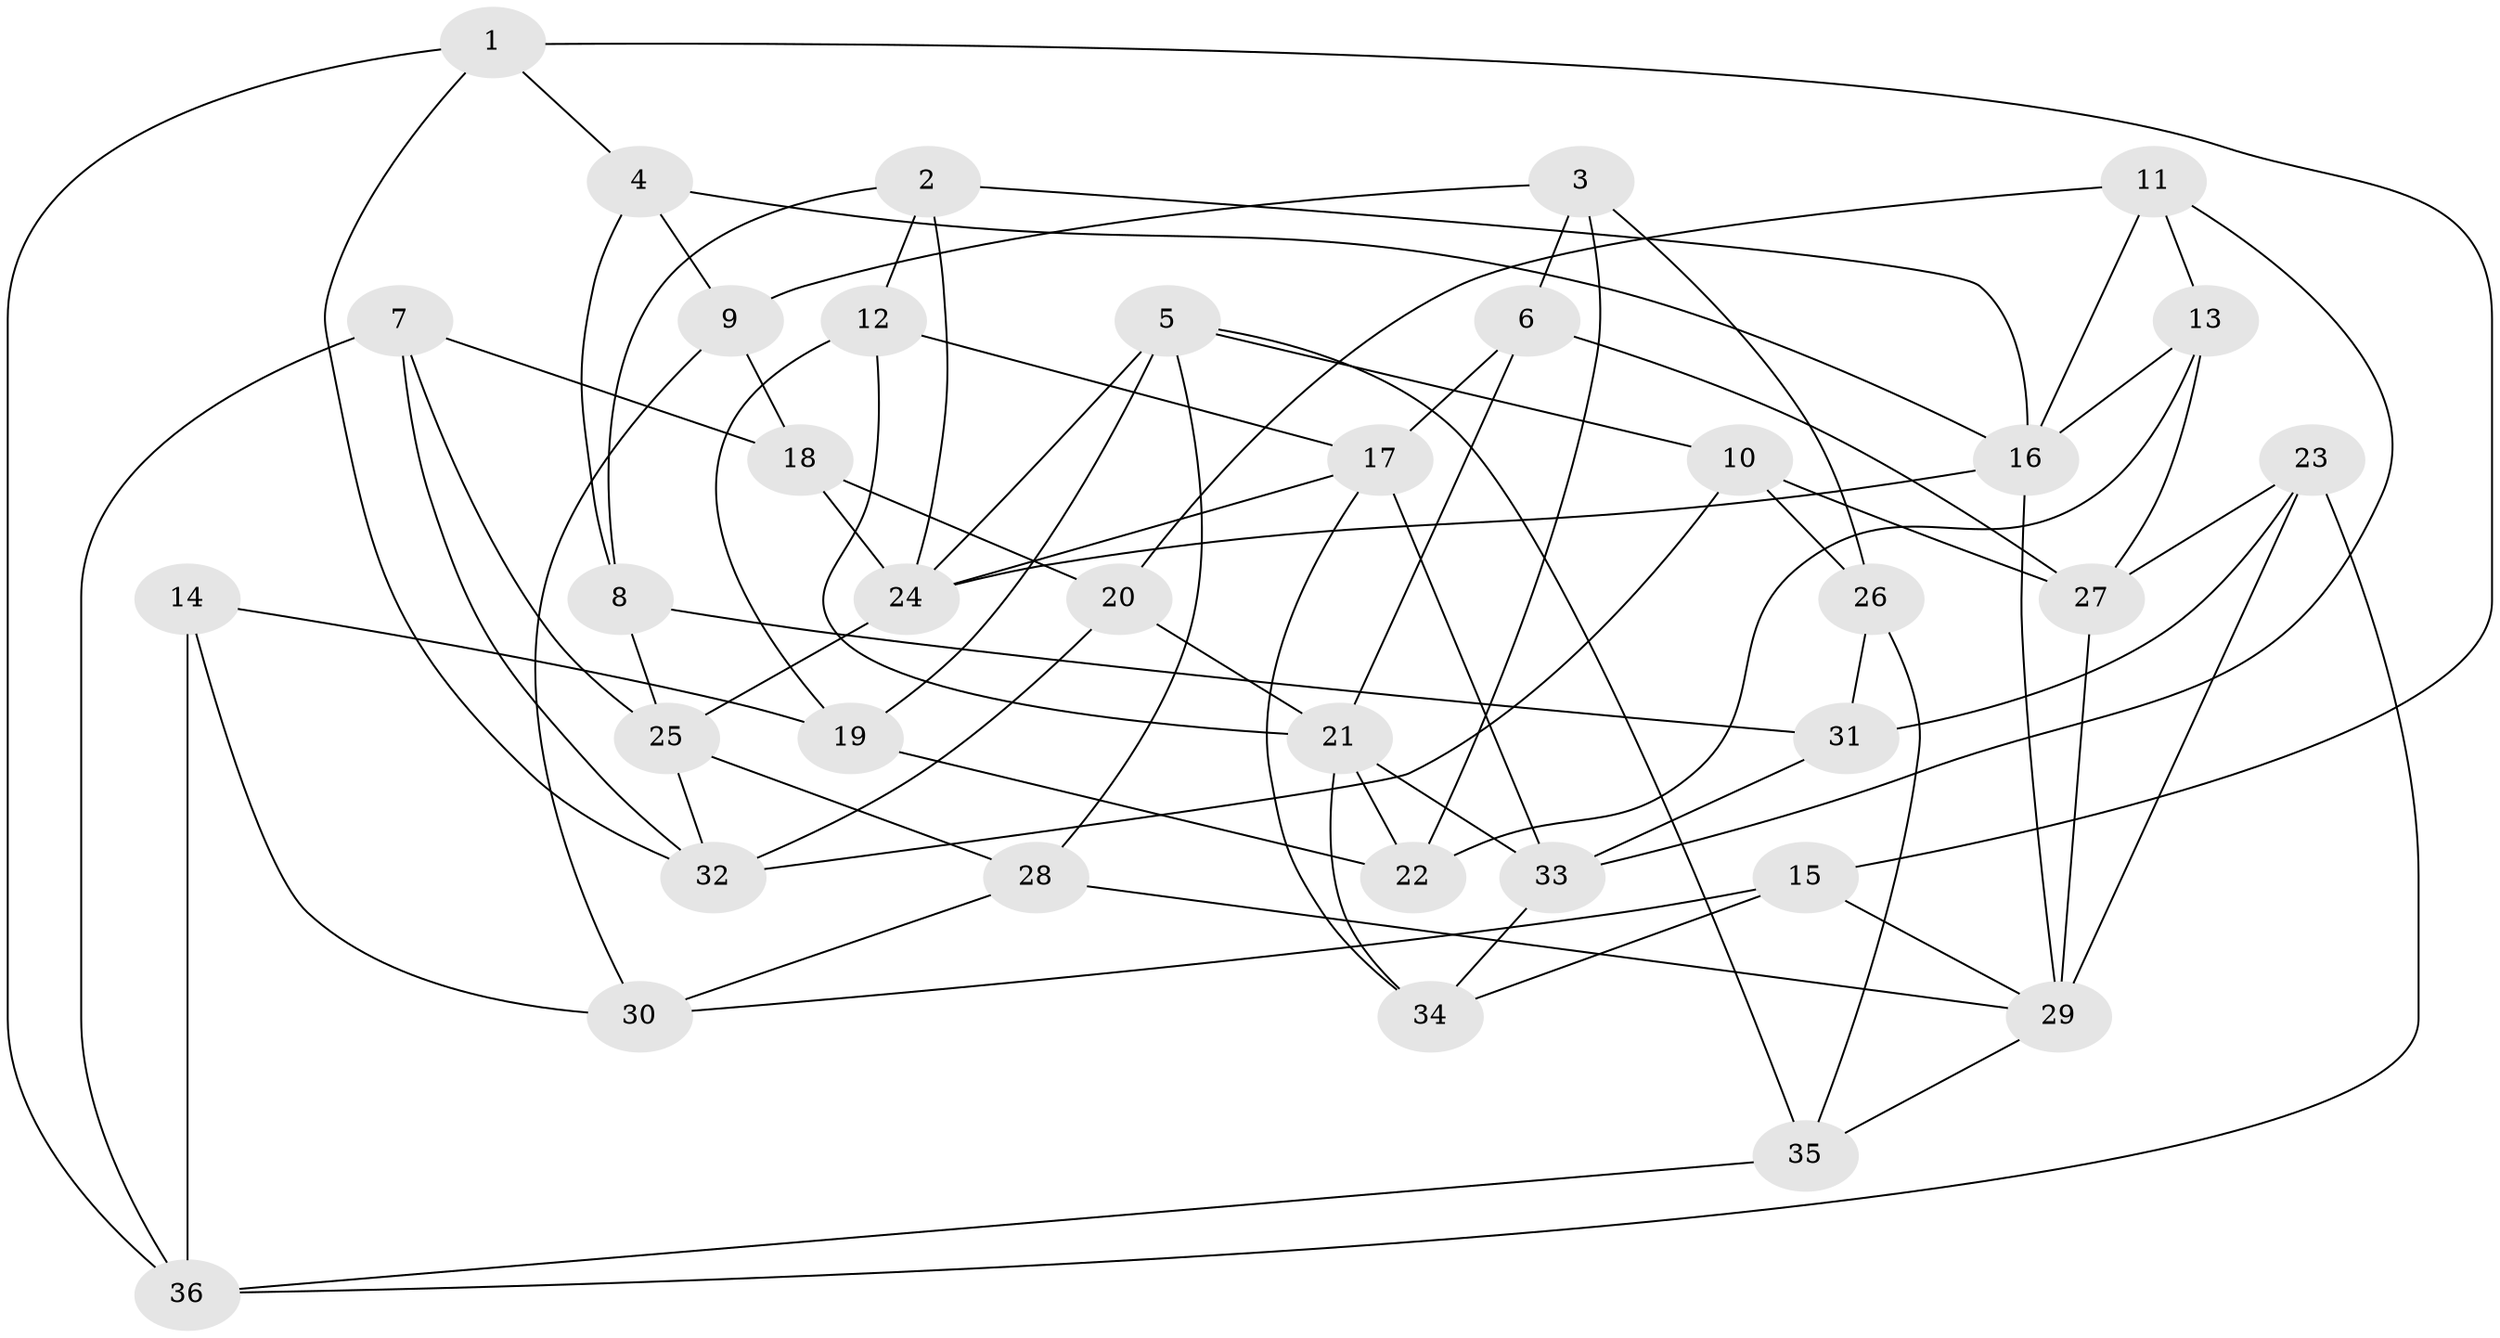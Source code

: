 // original degree distribution, {4: 1.0}
// Generated by graph-tools (version 1.1) at 2025/38/03/04/25 23:38:19]
// undirected, 36 vertices, 79 edges
graph export_dot {
  node [color=gray90,style=filled];
  1;
  2;
  3;
  4;
  5;
  6;
  7;
  8;
  9;
  10;
  11;
  12;
  13;
  14;
  15;
  16;
  17;
  18;
  19;
  20;
  21;
  22;
  23;
  24;
  25;
  26;
  27;
  28;
  29;
  30;
  31;
  32;
  33;
  34;
  35;
  36;
  1 -- 4 [weight=1.0];
  1 -- 15 [weight=1.0];
  1 -- 32 [weight=1.0];
  1 -- 36 [weight=1.0];
  2 -- 8 [weight=1.0];
  2 -- 12 [weight=1.0];
  2 -- 16 [weight=1.0];
  2 -- 24 [weight=1.0];
  3 -- 6 [weight=1.0];
  3 -- 9 [weight=1.0];
  3 -- 22 [weight=1.0];
  3 -- 26 [weight=1.0];
  4 -- 8 [weight=1.0];
  4 -- 9 [weight=1.0];
  4 -- 16 [weight=1.0];
  5 -- 10 [weight=2.0];
  5 -- 19 [weight=1.0];
  5 -- 24 [weight=1.0];
  5 -- 28 [weight=1.0];
  5 -- 35 [weight=1.0];
  6 -- 17 [weight=2.0];
  6 -- 21 [weight=1.0];
  6 -- 27 [weight=2.0];
  7 -- 18 [weight=1.0];
  7 -- 25 [weight=1.0];
  7 -- 32 [weight=1.0];
  7 -- 36 [weight=1.0];
  8 -- 25 [weight=2.0];
  8 -- 31 [weight=2.0];
  9 -- 18 [weight=1.0];
  9 -- 30 [weight=1.0];
  10 -- 26 [weight=1.0];
  10 -- 27 [weight=1.0];
  10 -- 32 [weight=2.0];
  11 -- 13 [weight=1.0];
  11 -- 16 [weight=1.0];
  11 -- 20 [weight=1.0];
  11 -- 33 [weight=1.0];
  12 -- 17 [weight=1.0];
  12 -- 19 [weight=1.0];
  12 -- 21 [weight=1.0];
  13 -- 16 [weight=1.0];
  13 -- 22 [weight=1.0];
  13 -- 27 [weight=1.0];
  14 -- 19 [weight=1.0];
  14 -- 30 [weight=1.0];
  14 -- 36 [weight=2.0];
  15 -- 29 [weight=1.0];
  15 -- 30 [weight=1.0];
  15 -- 34 [weight=1.0];
  16 -- 24 [weight=1.0];
  16 -- 29 [weight=1.0];
  17 -- 24 [weight=1.0];
  17 -- 33 [weight=1.0];
  17 -- 34 [weight=1.0];
  18 -- 20 [weight=1.0];
  18 -- 24 [weight=1.0];
  19 -- 22 [weight=1.0];
  20 -- 21 [weight=1.0];
  20 -- 32 [weight=1.0];
  21 -- 22 [weight=1.0];
  21 -- 33 [weight=1.0];
  21 -- 34 [weight=1.0];
  23 -- 27 [weight=1.0];
  23 -- 29 [weight=1.0];
  23 -- 31 [weight=1.0];
  23 -- 36 [weight=1.0];
  24 -- 25 [weight=1.0];
  25 -- 28 [weight=1.0];
  25 -- 32 [weight=1.0];
  26 -- 31 [weight=1.0];
  26 -- 35 [weight=1.0];
  27 -- 29 [weight=1.0];
  28 -- 29 [weight=1.0];
  28 -- 30 [weight=1.0];
  29 -- 35 [weight=1.0];
  31 -- 33 [weight=2.0];
  33 -- 34 [weight=1.0];
  35 -- 36 [weight=1.0];
}
